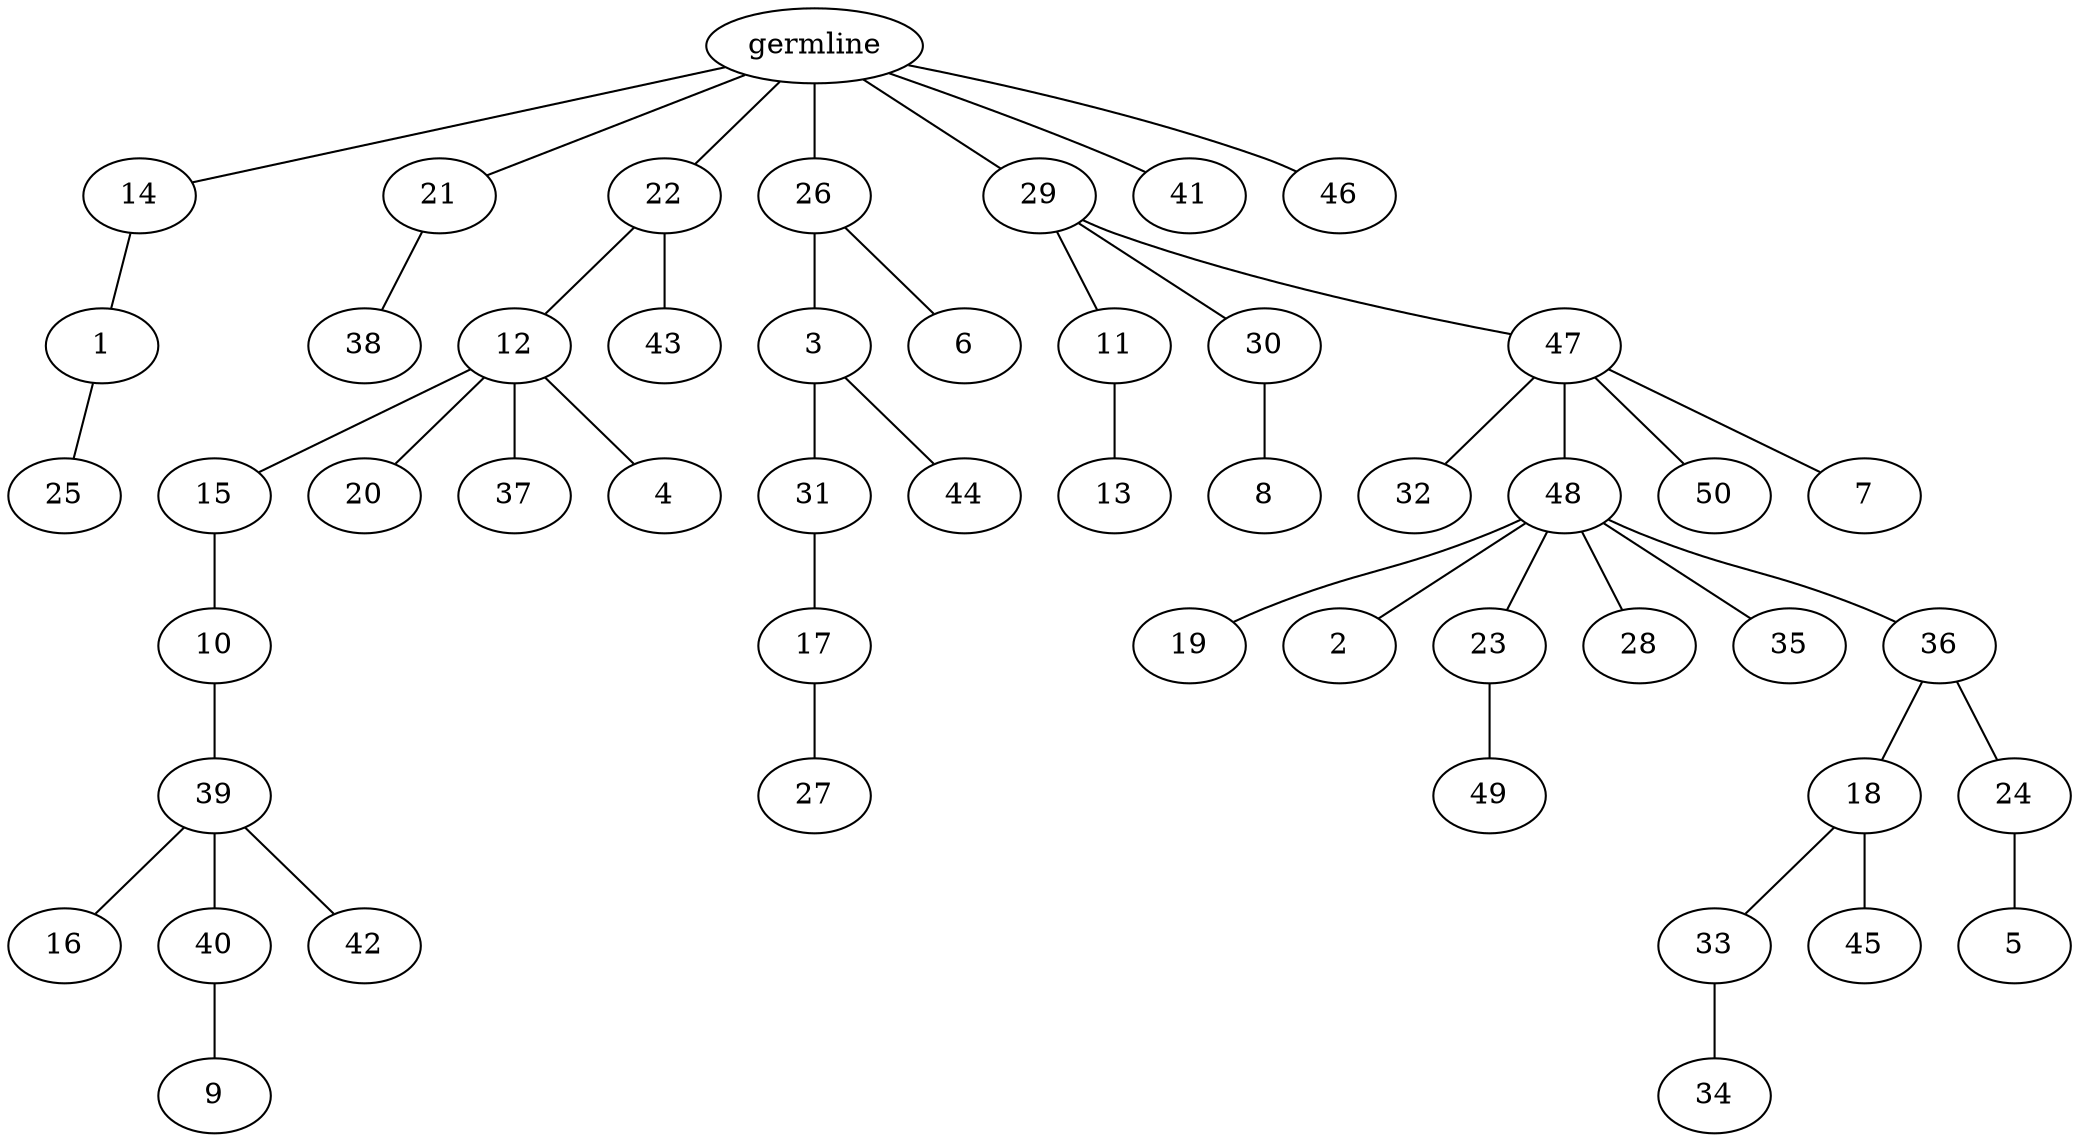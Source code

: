 graph tree {
    "139784946370784" [label="germline"];
    "139784953111120" [label="14"];
    "139784953113616" [label="1"];
    "139784953112032" [label="25"];
    "139784953112752" [label="21"];
    "139784953113184" [label="38"];
    "139784953111600" [label="22"];
    "139784953110928" [label="12"];
    "139784953113232" [label="15"];
    "139784953113808" [label="10"];
    "139784953111888" [label="39"];
    "139784953110784" [label="16"];
    "139784953114096" [label="40"];
    "139784953112800" [label="9"];
    "139784953110976" [label="42"];
    "139784953112176" [label="20"];
    "139784953111744" [label="37"];
    "139784953113136" [label="4"];
    "139784953111216" [label="43"];
    "139784953111936" [label="26"];
    "139784944955504" [label="3"];
    "139784944957040" [label="31"];
    "139784944956800" [label="17"];
    "139784955506400" [label="27"];
    "139784944958960" [label="44"];
    "139784944957808" [label="6"];
    "139784953114336" [label="29"];
    "139784944956464" [label="11"];
    "139784944958912" [label="13"];
    "139784944957088" [label="30"];
    "139784950520032" [label="8"];
    "139784950520656" [label="47"];
    "139784950519840" [label="32"];
    "139784950520608" [label="48"];
    "139784950520752" [label="19"];
    "139784950521424" [label="2"];
    "139784950519648" [label="23"];
    "139784950521616" [label="49"];
    "139784950519792" [label="28"];
    "139784950519264" [label="35"];
    "139784950518112" [label="36"];
    "139784950518640" [label="18"];
    "139784950518016" [label="33"];
    "139784950519744" [label="34"];
    "139784950519312" [label="45"];
    "139784950521088" [label="24"];
    "139784950521808" [label="5"];
    "139784950521664" [label="50"];
    "139784950518784" [label="7"];
    "139784944955696" [label="41"];
    "139784950521136" [label="46"];
    "139784946370784" -- "139784953111120";
    "139784946370784" -- "139784953112752";
    "139784946370784" -- "139784953111600";
    "139784946370784" -- "139784953111936";
    "139784946370784" -- "139784953114336";
    "139784946370784" -- "139784944955696";
    "139784946370784" -- "139784950521136";
    "139784953111120" -- "139784953113616";
    "139784953113616" -- "139784953112032";
    "139784953112752" -- "139784953113184";
    "139784953111600" -- "139784953110928";
    "139784953111600" -- "139784953111216";
    "139784953110928" -- "139784953113232";
    "139784953110928" -- "139784953112176";
    "139784953110928" -- "139784953111744";
    "139784953110928" -- "139784953113136";
    "139784953113232" -- "139784953113808";
    "139784953113808" -- "139784953111888";
    "139784953111888" -- "139784953110784";
    "139784953111888" -- "139784953114096";
    "139784953111888" -- "139784953110976";
    "139784953114096" -- "139784953112800";
    "139784953111936" -- "139784944955504";
    "139784953111936" -- "139784944957808";
    "139784944955504" -- "139784944957040";
    "139784944955504" -- "139784944958960";
    "139784944957040" -- "139784944956800";
    "139784944956800" -- "139784955506400";
    "139784953114336" -- "139784944956464";
    "139784953114336" -- "139784944957088";
    "139784953114336" -- "139784950520656";
    "139784944956464" -- "139784944958912";
    "139784944957088" -- "139784950520032";
    "139784950520656" -- "139784950519840";
    "139784950520656" -- "139784950520608";
    "139784950520656" -- "139784950521664";
    "139784950520656" -- "139784950518784";
    "139784950520608" -- "139784950520752";
    "139784950520608" -- "139784950521424";
    "139784950520608" -- "139784950519648";
    "139784950520608" -- "139784950519792";
    "139784950520608" -- "139784950519264";
    "139784950520608" -- "139784950518112";
    "139784950519648" -- "139784950521616";
    "139784950518112" -- "139784950518640";
    "139784950518112" -- "139784950521088";
    "139784950518640" -- "139784950518016";
    "139784950518640" -- "139784950519312";
    "139784950518016" -- "139784950519744";
    "139784950521088" -- "139784950521808";
}

